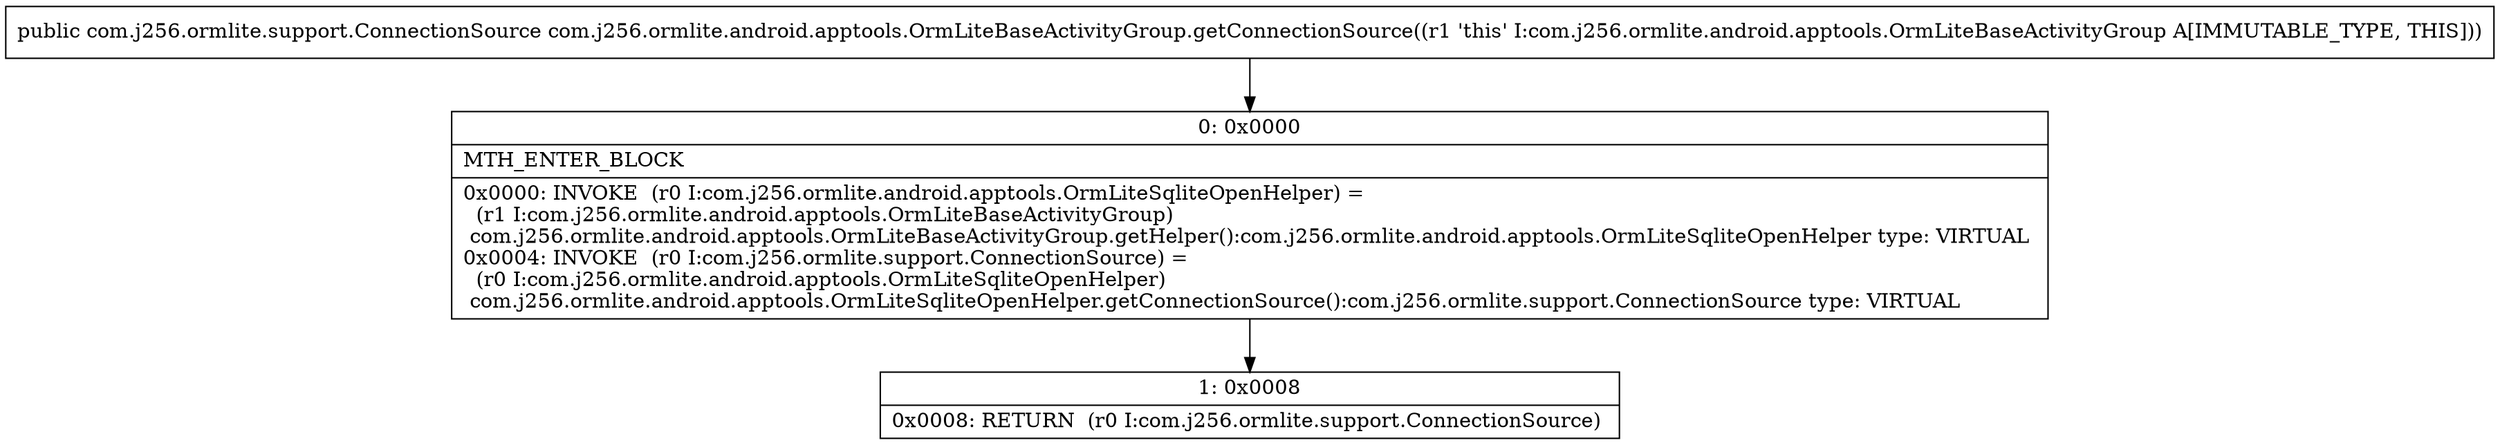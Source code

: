 digraph "CFG forcom.j256.ormlite.android.apptools.OrmLiteBaseActivityGroup.getConnectionSource()Lcom\/j256\/ormlite\/support\/ConnectionSource;" {
Node_0 [shape=record,label="{0\:\ 0x0000|MTH_ENTER_BLOCK\l|0x0000: INVOKE  (r0 I:com.j256.ormlite.android.apptools.OrmLiteSqliteOpenHelper) = \l  (r1 I:com.j256.ormlite.android.apptools.OrmLiteBaseActivityGroup)\l com.j256.ormlite.android.apptools.OrmLiteBaseActivityGroup.getHelper():com.j256.ormlite.android.apptools.OrmLiteSqliteOpenHelper type: VIRTUAL \l0x0004: INVOKE  (r0 I:com.j256.ormlite.support.ConnectionSource) = \l  (r0 I:com.j256.ormlite.android.apptools.OrmLiteSqliteOpenHelper)\l com.j256.ormlite.android.apptools.OrmLiteSqliteOpenHelper.getConnectionSource():com.j256.ormlite.support.ConnectionSource type: VIRTUAL \l}"];
Node_1 [shape=record,label="{1\:\ 0x0008|0x0008: RETURN  (r0 I:com.j256.ormlite.support.ConnectionSource) \l}"];
MethodNode[shape=record,label="{public com.j256.ormlite.support.ConnectionSource com.j256.ormlite.android.apptools.OrmLiteBaseActivityGroup.getConnectionSource((r1 'this' I:com.j256.ormlite.android.apptools.OrmLiteBaseActivityGroup A[IMMUTABLE_TYPE, THIS])) }"];
MethodNode -> Node_0;
Node_0 -> Node_1;
}

